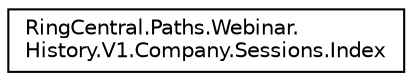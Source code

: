digraph "Graphical Class Hierarchy"
{
 // LATEX_PDF_SIZE
  edge [fontname="Helvetica",fontsize="10",labelfontname="Helvetica",labelfontsize="10"];
  node [fontname="Helvetica",fontsize="10",shape=record];
  rankdir="LR";
  Node0 [label="RingCentral.Paths.Webinar.\lHistory.V1.Company.Sessions.Index",height=0.2,width=0.4,color="black", fillcolor="white", style="filled",URL="$classRingCentral_1_1Paths_1_1Webinar_1_1History_1_1V1_1_1Company_1_1Sessions_1_1Index.html",tooltip=" "];
}
